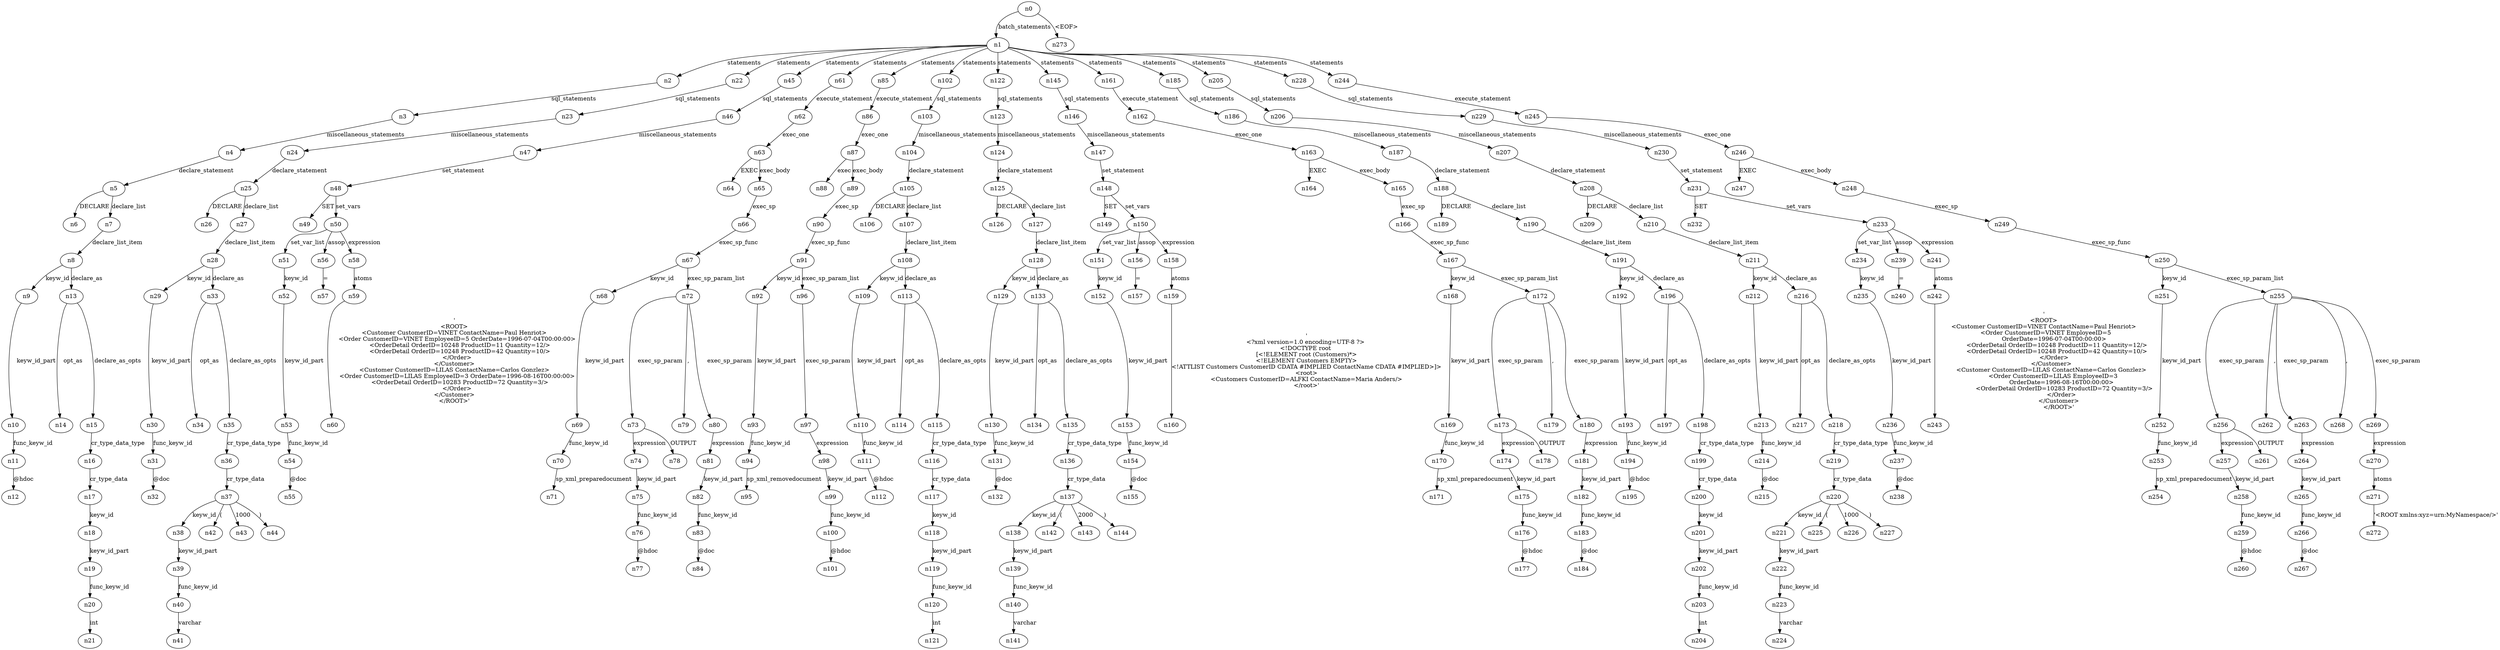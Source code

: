 digraph ParseTree {
  n0 -> n1 [label="batch_statements"];
  n1 -> n2 [label="statements"];
  n2 -> n3 [label="sql_statements"];
  n3 -> n4 [label="miscellaneous_statements"];
  n4 -> n5 [label="declare_statement"];
  n5 -> n6 [label="DECLARE"];
  n5 -> n7 [label="declare_list"];
  n7 -> n8 [label="declare_list_item"];
  n8 -> n9 [label="keyw_id"];
  n9 -> n10 [label="keyw_id_part"];
  n10 -> n11 [label="func_keyw_id"];
  n11 -> n12 [label="@hdoc"];
  n8 -> n13 [label="declare_as"];
  n13 -> n14 [label="opt_as"];
  n13 -> n15 [label="declare_as_opts"];
  n15 -> n16 [label="cr_type_data_type"];
  n16 -> n17 [label="cr_type_data"];
  n17 -> n18 [label="keyw_id"];
  n18 -> n19 [label="keyw_id_part"];
  n19 -> n20 [label="func_keyw_id"];
  n20 -> n21 [label="int"];
  n1 -> n22 [label="statements"];
  n22 -> n23 [label="sql_statements"];
  n23 -> n24 [label="miscellaneous_statements"];
  n24 -> n25 [label="declare_statement"];
  n25 -> n26 [label="DECLARE"];
  n25 -> n27 [label="declare_list"];
  n27 -> n28 [label="declare_list_item"];
  n28 -> n29 [label="keyw_id"];
  n29 -> n30 [label="keyw_id_part"];
  n30 -> n31 [label="func_keyw_id"];
  n31 -> n32 [label="@doc"];
  n28 -> n33 [label="declare_as"];
  n33 -> n34 [label="opt_as"];
  n33 -> n35 [label="declare_as_opts"];
  n35 -> n36 [label="cr_type_data_type"];
  n36 -> n37 [label="cr_type_data"];
  n37 -> n38 [label="keyw_id"];
  n38 -> n39 [label="keyw_id_part"];
  n39 -> n40 [label="func_keyw_id"];
  n40 -> n41 [label="varchar"];
  n37 -> n42 [label="("];
  n37 -> n43 [label="1000"];
  n37 -> n44 [label=")"];
  n1 -> n45 [label="statements"];
  n45 -> n46 [label="sql_statements"];
  n46 -> n47 [label="miscellaneous_statements"];
  n47 -> n48 [label="set_statement"];
  n48 -> n49 [label="SET"];
  n48 -> n50 [label="set_vars"];
  n50 -> n51 [label="set_var_list"];
  n51 -> n52 [label="keyw_id"];
  n52 -> n53 [label="keyw_id_part"];
  n53 -> n54 [label="func_keyw_id"];
  n54 -> n55 [label="@doc"];
  n50 -> n56 [label="assop"];
  n56 -> n57 [label="="];
  n50 -> n58 [label="expression"];
  n58 -> n59 [label="atoms"];
  n59 -> n60 [label="'
<ROOT>
<Customer CustomerID=VINET ContactName=Paul Henriot>
   <Order CustomerID=VINET EmployeeID=5 OrderDate=1996-07-04T00:00:00>
      <OrderDetail OrderID=10248 ProductID=11 Quantity=12/>
      <OrderDetail OrderID=10248 ProductID=42 Quantity=10/>
   </Order>
</Customer>
<Customer CustomerID=LILAS ContactName=Carlos Gonzlez>
   <Order CustomerID=LILAS EmployeeID=3 OrderDate=1996-08-16T00:00:00>
      <OrderDetail OrderID=10283 ProductID=72 Quantity=3/>
   </Order>
</Customer>
</ROOT>'"];
  n1 -> n61 [label="statements"];
  n61 -> n62 [label="execute_statement"];
  n62 -> n63 [label="exec_one"];
  n63 -> n64 [label="EXEC"];
  n63 -> n65 [label="exec_body"];
  n65 -> n66 [label="exec_sp"];
  n66 -> n67 [label="exec_sp_func"];
  n67 -> n68 [label="keyw_id"];
  n68 -> n69 [label="keyw_id_part"];
  n69 -> n70 [label="func_keyw_id"];
  n70 -> n71 [label="sp_xml_preparedocument"];
  n67 -> n72 [label="exec_sp_param_list"];
  n72 -> n73 [label="exec_sp_param"];
  n73 -> n74 [label="expression"];
  n74 -> n75 [label="keyw_id_part"];
  n75 -> n76 [label="func_keyw_id"];
  n76 -> n77 [label="@hdoc"];
  n73 -> n78 [label="OUTPUT"];
  n72 -> n79 [label=","];
  n72 -> n80 [label="exec_sp_param"];
  n80 -> n81 [label="expression"];
  n81 -> n82 [label="keyw_id_part"];
  n82 -> n83 [label="func_keyw_id"];
  n83 -> n84 [label="@doc"];
  n1 -> n85 [label="statements"];
  n85 -> n86 [label="execute_statement"];
  n86 -> n87 [label="exec_one"];
  n87 -> n88 [label="exec"];
  n87 -> n89 [label="exec_body"];
  n89 -> n90 [label="exec_sp"];
  n90 -> n91 [label="exec_sp_func"];
  n91 -> n92 [label="keyw_id"];
  n92 -> n93 [label="keyw_id_part"];
  n93 -> n94 [label="func_keyw_id"];
  n94 -> n95 [label="sp_xml_removedocument"];
  n91 -> n96 [label="exec_sp_param_list"];
  n96 -> n97 [label="exec_sp_param"];
  n97 -> n98 [label="expression"];
  n98 -> n99 [label="keyw_id_part"];
  n99 -> n100 [label="func_keyw_id"];
  n100 -> n101 [label="@hdoc"];
  n1 -> n102 [label="statements"];
  n102 -> n103 [label="sql_statements"];
  n103 -> n104 [label="miscellaneous_statements"];
  n104 -> n105 [label="declare_statement"];
  n105 -> n106 [label="DECLARE"];
  n105 -> n107 [label="declare_list"];
  n107 -> n108 [label="declare_list_item"];
  n108 -> n109 [label="keyw_id"];
  n109 -> n110 [label="keyw_id_part"];
  n110 -> n111 [label="func_keyw_id"];
  n111 -> n112 [label="@hdoc"];
  n108 -> n113 [label="declare_as"];
  n113 -> n114 [label="opt_as"];
  n113 -> n115 [label="declare_as_opts"];
  n115 -> n116 [label="cr_type_data_type"];
  n116 -> n117 [label="cr_type_data"];
  n117 -> n118 [label="keyw_id"];
  n118 -> n119 [label="keyw_id_part"];
  n119 -> n120 [label="func_keyw_id"];
  n120 -> n121 [label="int"];
  n1 -> n122 [label="statements"];
  n122 -> n123 [label="sql_statements"];
  n123 -> n124 [label="miscellaneous_statements"];
  n124 -> n125 [label="declare_statement"];
  n125 -> n126 [label="DECLARE"];
  n125 -> n127 [label="declare_list"];
  n127 -> n128 [label="declare_list_item"];
  n128 -> n129 [label="keyw_id"];
  n129 -> n130 [label="keyw_id_part"];
  n130 -> n131 [label="func_keyw_id"];
  n131 -> n132 [label="@doc"];
  n128 -> n133 [label="declare_as"];
  n133 -> n134 [label="opt_as"];
  n133 -> n135 [label="declare_as_opts"];
  n135 -> n136 [label="cr_type_data_type"];
  n136 -> n137 [label="cr_type_data"];
  n137 -> n138 [label="keyw_id"];
  n138 -> n139 [label="keyw_id_part"];
  n139 -> n140 [label="func_keyw_id"];
  n140 -> n141 [label="varchar"];
  n137 -> n142 [label="("];
  n137 -> n143 [label="2000"];
  n137 -> n144 [label=")"];
  n1 -> n145 [label="statements"];
  n145 -> n146 [label="sql_statements"];
  n146 -> n147 [label="miscellaneous_statements"];
  n147 -> n148 [label="set_statement"];
  n148 -> n149 [label="SET"];
  n148 -> n150 [label="set_vars"];
  n150 -> n151 [label="set_var_list"];
  n151 -> n152 [label="keyw_id"];
  n152 -> n153 [label="keyw_id_part"];
  n153 -> n154 [label="func_keyw_id"];
  n154 -> n155 [label="@doc"];
  n150 -> n156 [label="assop"];
  n156 -> n157 [label="="];
  n150 -> n158 [label="expression"];
  n158 -> n159 [label="atoms"];
  n159 -> n160 [label="'
<?xml version=1.0 encoding=UTF-8 ?> 
<!DOCTYPE root 
[<!ELEMENT root (Customers)*>
<!ELEMENT Customers EMPTY>
<!ATTLIST Customers CustomerID CDATA #IMPLIED ContactName CDATA #IMPLIED>]>
<root>
<Customers CustomerID=ALFKI ContactName=Maria Anders/>
</root>'"];
  n1 -> n161 [label="statements"];
  n161 -> n162 [label="execute_statement"];
  n162 -> n163 [label="exec_one"];
  n163 -> n164 [label="EXEC"];
  n163 -> n165 [label="exec_body"];
  n165 -> n166 [label="exec_sp"];
  n166 -> n167 [label="exec_sp_func"];
  n167 -> n168 [label="keyw_id"];
  n168 -> n169 [label="keyw_id_part"];
  n169 -> n170 [label="func_keyw_id"];
  n170 -> n171 [label="sp_xml_preparedocument"];
  n167 -> n172 [label="exec_sp_param_list"];
  n172 -> n173 [label="exec_sp_param"];
  n173 -> n174 [label="expression"];
  n174 -> n175 [label="keyw_id_part"];
  n175 -> n176 [label="func_keyw_id"];
  n176 -> n177 [label="@hdoc"];
  n173 -> n178 [label="OUTPUT"];
  n172 -> n179 [label=","];
  n172 -> n180 [label="exec_sp_param"];
  n180 -> n181 [label="expression"];
  n181 -> n182 [label="keyw_id_part"];
  n182 -> n183 [label="func_keyw_id"];
  n183 -> n184 [label="@doc"];
  n1 -> n185 [label="statements"];
  n185 -> n186 [label="sql_statements"];
  n186 -> n187 [label="miscellaneous_statements"];
  n187 -> n188 [label="declare_statement"];
  n188 -> n189 [label="DECLARE"];
  n188 -> n190 [label="declare_list"];
  n190 -> n191 [label="declare_list_item"];
  n191 -> n192 [label="keyw_id"];
  n192 -> n193 [label="keyw_id_part"];
  n193 -> n194 [label="func_keyw_id"];
  n194 -> n195 [label="@hdoc"];
  n191 -> n196 [label="declare_as"];
  n196 -> n197 [label="opt_as"];
  n196 -> n198 [label="declare_as_opts"];
  n198 -> n199 [label="cr_type_data_type"];
  n199 -> n200 [label="cr_type_data"];
  n200 -> n201 [label="keyw_id"];
  n201 -> n202 [label="keyw_id_part"];
  n202 -> n203 [label="func_keyw_id"];
  n203 -> n204 [label="int"];
  n1 -> n205 [label="statements"];
  n205 -> n206 [label="sql_statements"];
  n206 -> n207 [label="miscellaneous_statements"];
  n207 -> n208 [label="declare_statement"];
  n208 -> n209 [label="DECLARE"];
  n208 -> n210 [label="declare_list"];
  n210 -> n211 [label="declare_list_item"];
  n211 -> n212 [label="keyw_id"];
  n212 -> n213 [label="keyw_id_part"];
  n213 -> n214 [label="func_keyw_id"];
  n214 -> n215 [label="@doc"];
  n211 -> n216 [label="declare_as"];
  n216 -> n217 [label="opt_as"];
  n216 -> n218 [label="declare_as_opts"];
  n218 -> n219 [label="cr_type_data_type"];
  n219 -> n220 [label="cr_type_data"];
  n220 -> n221 [label="keyw_id"];
  n221 -> n222 [label="keyw_id_part"];
  n222 -> n223 [label="func_keyw_id"];
  n223 -> n224 [label="varchar"];
  n220 -> n225 [label="("];
  n220 -> n226 [label="1000"];
  n220 -> n227 [label=")"];
  n1 -> n228 [label="statements"];
  n228 -> n229 [label="sql_statements"];
  n229 -> n230 [label="miscellaneous_statements"];
  n230 -> n231 [label="set_statement"];
  n231 -> n232 [label="SET"];
  n231 -> n233 [label="set_vars"];
  n233 -> n234 [label="set_var_list"];
  n234 -> n235 [label="keyw_id"];
  n235 -> n236 [label="keyw_id_part"];
  n236 -> n237 [label="func_keyw_id"];
  n237 -> n238 [label="@doc"];
  n233 -> n239 [label="assop"];
  n239 -> n240 [label="="];
  n233 -> n241 [label="expression"];
  n241 -> n242 [label="atoms"];
  n242 -> n243 [label="'
<ROOT>
<Customer CustomerID=VINET ContactName=Paul Henriot>
   <Order CustomerID=VINET EmployeeID=5 
           OrderDate=1996-07-04T00:00:00>
	      <OrderDetail OrderID=10248 ProductID=11 Quantity=12/>
	      <OrderDetail OrderID=10248 ProductID=42 Quantity=10/>
	   </Order>
	</Customer>
	<Customer CustomerID=LILAS ContactName=Carlos Gonzlez>
	   <Order CustomerID=LILAS EmployeeID=3 
	           OrderDate=1996-08-16T00:00:00>
		      <OrderDetail OrderID=10283 ProductID=72 Quantity=3/>
		   </Order>
		</Customer>
		</ROOT>'"];
  n1 -> n244 [label="statements"];
  n244 -> n245 [label="execute_statement"];
  n245 -> n246 [label="exec_one"];
  n246 -> n247 [label="EXEC"];
  n246 -> n248 [label="exec_body"];
  n248 -> n249 [label="exec_sp"];
  n249 -> n250 [label="exec_sp_func"];
  n250 -> n251 [label="keyw_id"];
  n251 -> n252 [label="keyw_id_part"];
  n252 -> n253 [label="func_keyw_id"];
  n253 -> n254 [label="sp_xml_preparedocument"];
  n250 -> n255 [label="exec_sp_param_list"];
  n255 -> n256 [label="exec_sp_param"];
  n256 -> n257 [label="expression"];
  n257 -> n258 [label="keyw_id_part"];
  n258 -> n259 [label="func_keyw_id"];
  n259 -> n260 [label="@hdoc"];
  n256 -> n261 [label="OUTPUT"];
  n255 -> n262 [label=","];
  n255 -> n263 [label="exec_sp_param"];
  n263 -> n264 [label="expression"];
  n264 -> n265 [label="keyw_id_part"];
  n265 -> n266 [label="func_keyw_id"];
  n266 -> n267 [label="@doc"];
  n255 -> n268 [label=","];
  n255 -> n269 [label="exec_sp_param"];
  n269 -> n270 [label="expression"];
  n270 -> n271 [label="atoms"];
  n271 -> n272 [label="'<ROOT xmlns:xyz=urn:MyNamespace/>'"];
  n0 -> n273 [label="<EOF>"];
}